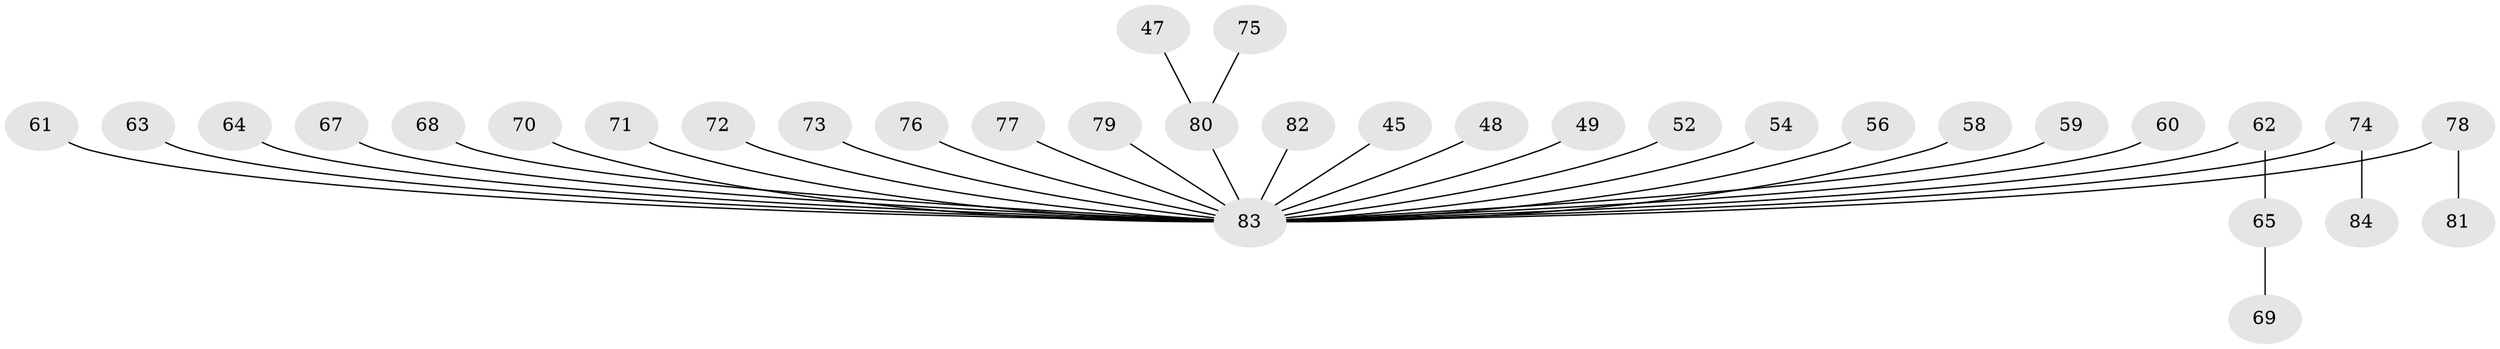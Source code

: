 // original degree distribution, {5: 0.047619047619047616, 2: 0.2261904761904762, 4: 0.07142857142857142, 3: 0.14285714285714285, 6: 0.011904761904761904, 1: 0.5}
// Generated by graph-tools (version 1.1) at 2025/55/03/04/25 21:55:45]
// undirected, 33 vertices, 32 edges
graph export_dot {
graph [start="1"]
  node [color=gray90,style=filled];
  45;
  47;
  48;
  49;
  52;
  54;
  56;
  58;
  59;
  60;
  61;
  62;
  63;
  64;
  65;
  67;
  68;
  69;
  70;
  71;
  72;
  73;
  74;
  75;
  76;
  77;
  78;
  79;
  80 [super="+20+46+28+35+41+55"];
  81;
  82;
  83 [super="+57+66+53+43+44"];
  84;
  45 -- 83;
  47 -- 80;
  48 -- 83;
  49 -- 83;
  52 -- 83;
  54 -- 83;
  56 -- 83;
  58 -- 83;
  59 -- 83;
  60 -- 83;
  61 -- 83;
  62 -- 65;
  62 -- 83;
  63 -- 83;
  64 -- 83;
  65 -- 69;
  67 -- 83;
  68 -- 83;
  70 -- 83;
  71 -- 83;
  72 -- 83;
  73 -- 83;
  74 -- 84;
  74 -- 83;
  75 -- 80;
  76 -- 83;
  77 -- 83;
  78 -- 81;
  78 -- 83;
  79 -- 83;
  80 -- 83;
  82 -- 83;
}
